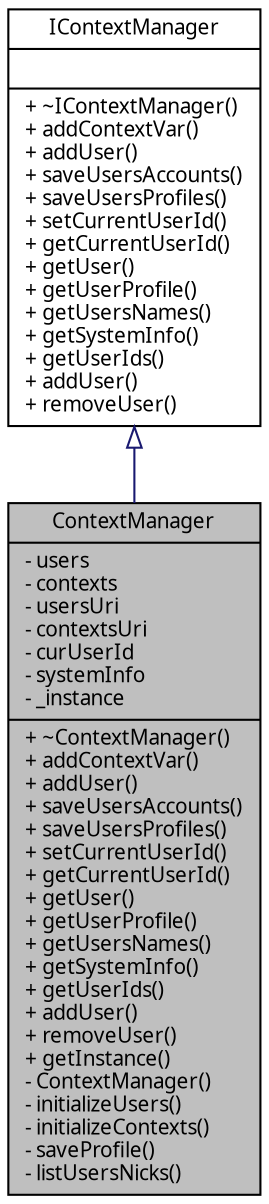 digraph G
{
  edge [fontname="FreeSans.ttf",fontsize=10,labelfontname="FreeSans.ttf",labelfontsize=10];
  node [fontname="FreeSans.ttf",fontsize=10,shape=record];
  Node1 [label="{ContextManager\n|- users\l- contexts\l- usersUri\l- contextsUri\l- curUserId\l- systemInfo\l- _instance\l|+ ~ContextManager()\l+ addContextVar()\l+ addUser()\l+ saveUsersAccounts()\l+ saveUsersProfiles()\l+ setCurrentUserId()\l+ getCurrentUserId()\l+ getUser()\l+ getUserProfile()\l+ getUsersNames()\l+ getSystemInfo()\l+ getUserIds()\l+ addUser()\l+ removeUser()\l+ getInstance()\l- ContextManager()\l- initializeUsers()\l- initializeContexts()\l- saveProfile()\l- listUsersNicks()\l}",height=0.2,width=0.4,color="black", fillcolor="grey75", style="filled" fontcolor="black"];
  Node2 -> Node1 [dir=back,color="midnightblue",fontsize=10,style="solid",arrowtail="empty"];
  Node2 [label="{IContextManager\n||+ ~IContextManager()\l+ addContextVar()\l+ addUser()\l+ saveUsersAccounts()\l+ saveUsersProfiles()\l+ setCurrentUserId()\l+ getCurrentUserId()\l+ getUser()\l+ getUserProfile()\l+ getUsersNames()\l+ getSystemInfo()\l+ getUserIds()\l+ addUser()\l+ removeUser()\l}",height=0.2,width=0.4,color="black", fillcolor="white", style="filled",URL="$classbr_1_1pucrio_1_1telemidia_1_1ginga_1_1core_1_1contextmanager_1_1IContextManager.html"];
}
